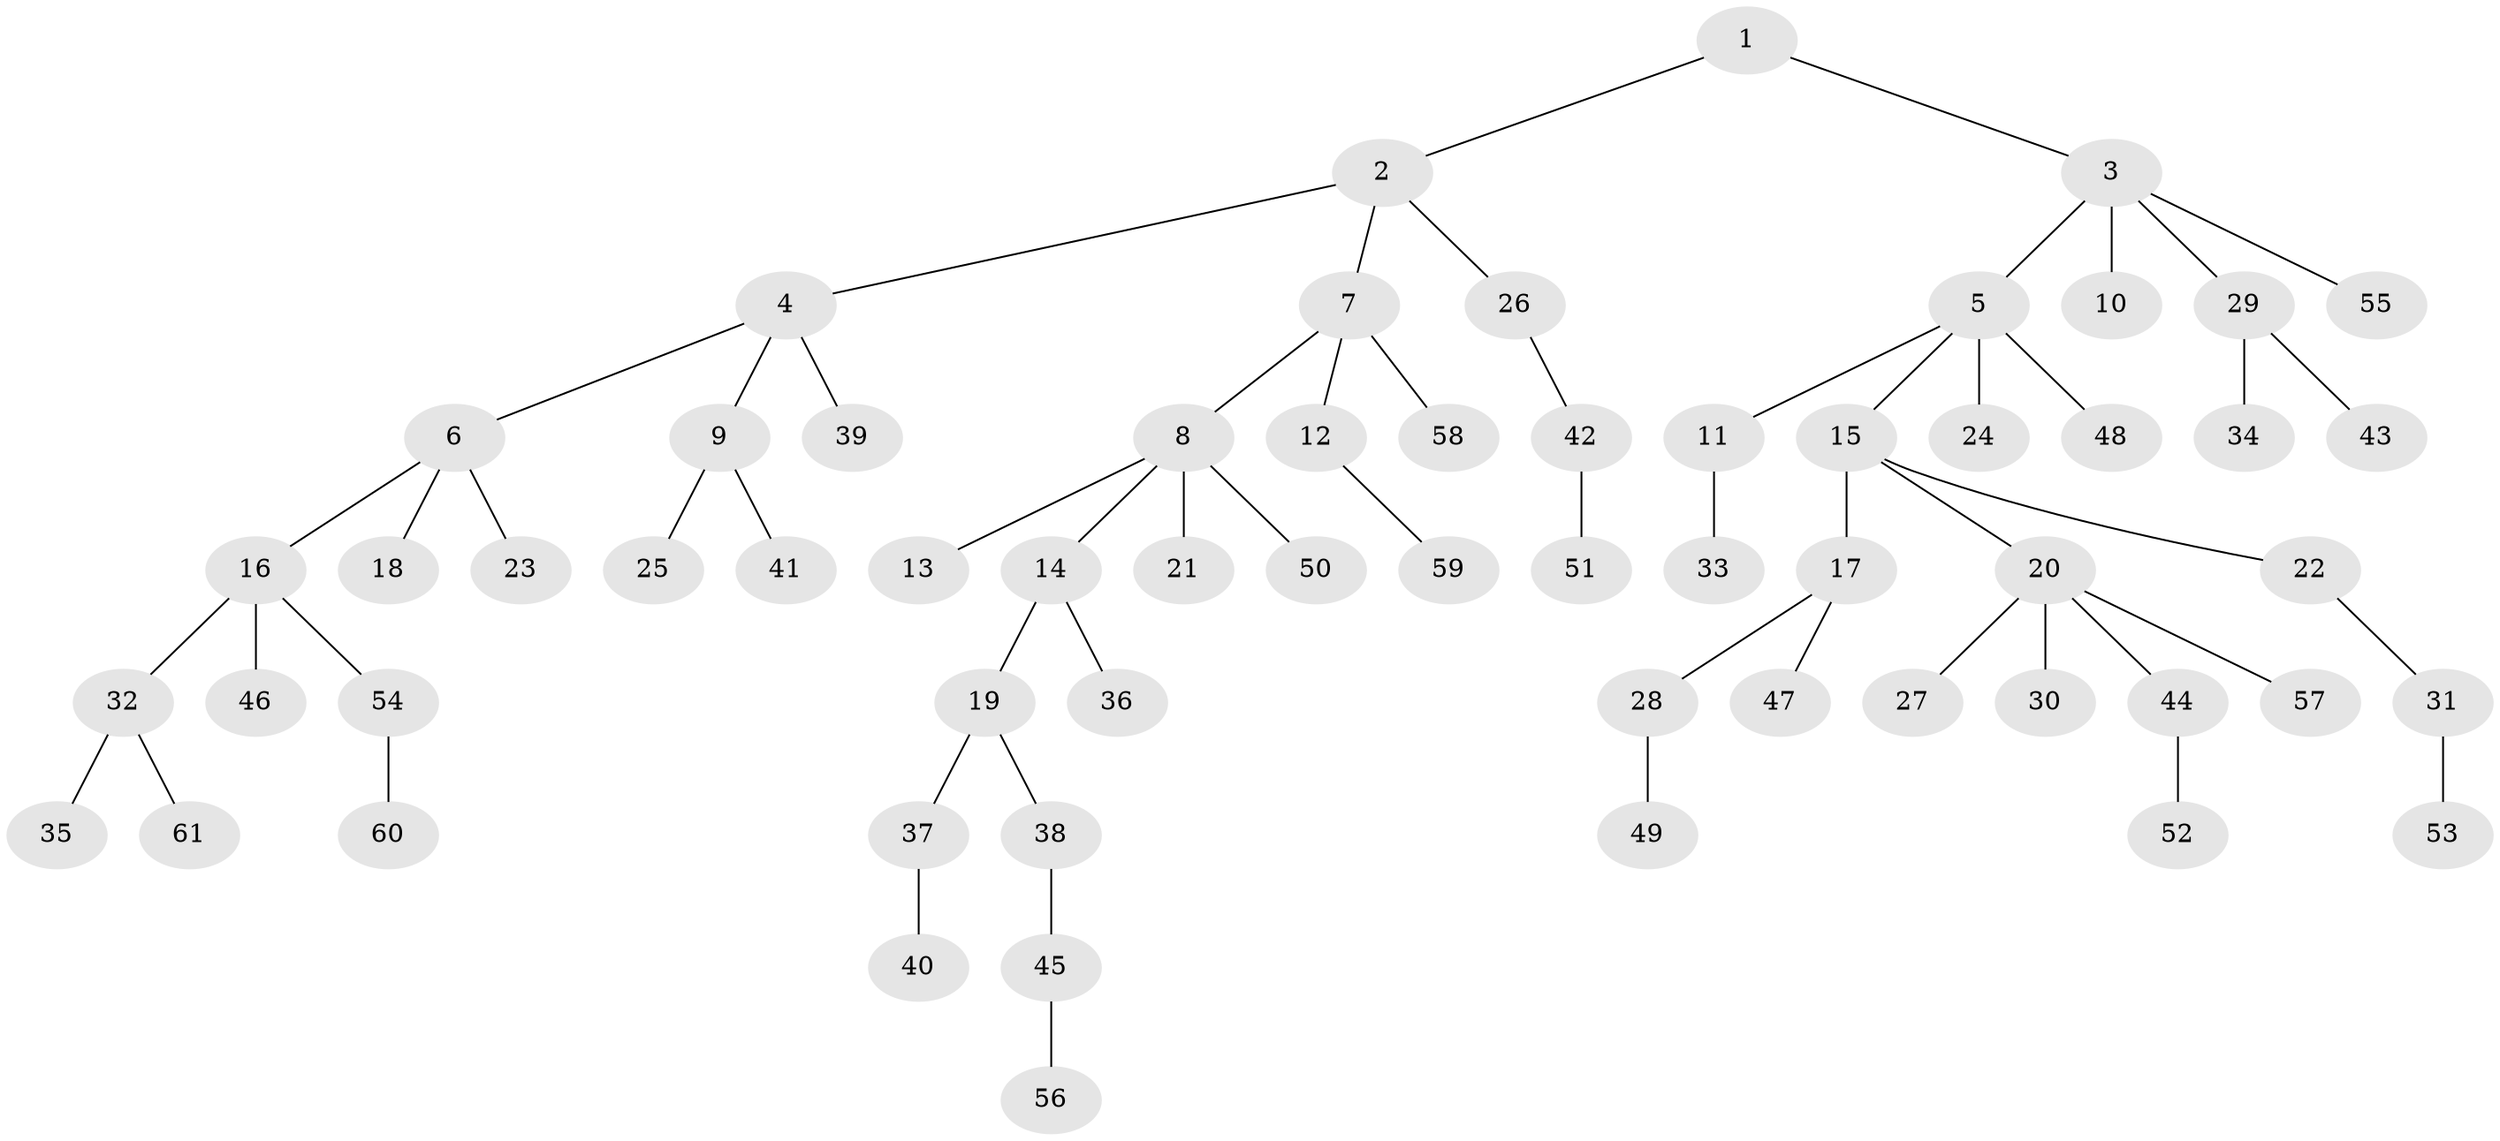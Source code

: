 // Generated by graph-tools (version 1.1) at 2025/02/03/09/25 03:02:16]
// undirected, 61 vertices, 60 edges
graph export_dot {
graph [start="1"]
  node [color=gray90,style=filled];
  1;
  2;
  3;
  4;
  5;
  6;
  7;
  8;
  9;
  10;
  11;
  12;
  13;
  14;
  15;
  16;
  17;
  18;
  19;
  20;
  21;
  22;
  23;
  24;
  25;
  26;
  27;
  28;
  29;
  30;
  31;
  32;
  33;
  34;
  35;
  36;
  37;
  38;
  39;
  40;
  41;
  42;
  43;
  44;
  45;
  46;
  47;
  48;
  49;
  50;
  51;
  52;
  53;
  54;
  55;
  56;
  57;
  58;
  59;
  60;
  61;
  1 -- 2;
  1 -- 3;
  2 -- 4;
  2 -- 7;
  2 -- 26;
  3 -- 5;
  3 -- 10;
  3 -- 29;
  3 -- 55;
  4 -- 6;
  4 -- 9;
  4 -- 39;
  5 -- 11;
  5 -- 15;
  5 -- 24;
  5 -- 48;
  6 -- 16;
  6 -- 18;
  6 -- 23;
  7 -- 8;
  7 -- 12;
  7 -- 58;
  8 -- 13;
  8 -- 14;
  8 -- 21;
  8 -- 50;
  9 -- 25;
  9 -- 41;
  11 -- 33;
  12 -- 59;
  14 -- 19;
  14 -- 36;
  15 -- 17;
  15 -- 20;
  15 -- 22;
  16 -- 32;
  16 -- 46;
  16 -- 54;
  17 -- 28;
  17 -- 47;
  19 -- 37;
  19 -- 38;
  20 -- 27;
  20 -- 30;
  20 -- 44;
  20 -- 57;
  22 -- 31;
  26 -- 42;
  28 -- 49;
  29 -- 34;
  29 -- 43;
  31 -- 53;
  32 -- 35;
  32 -- 61;
  37 -- 40;
  38 -- 45;
  42 -- 51;
  44 -- 52;
  45 -- 56;
  54 -- 60;
}
